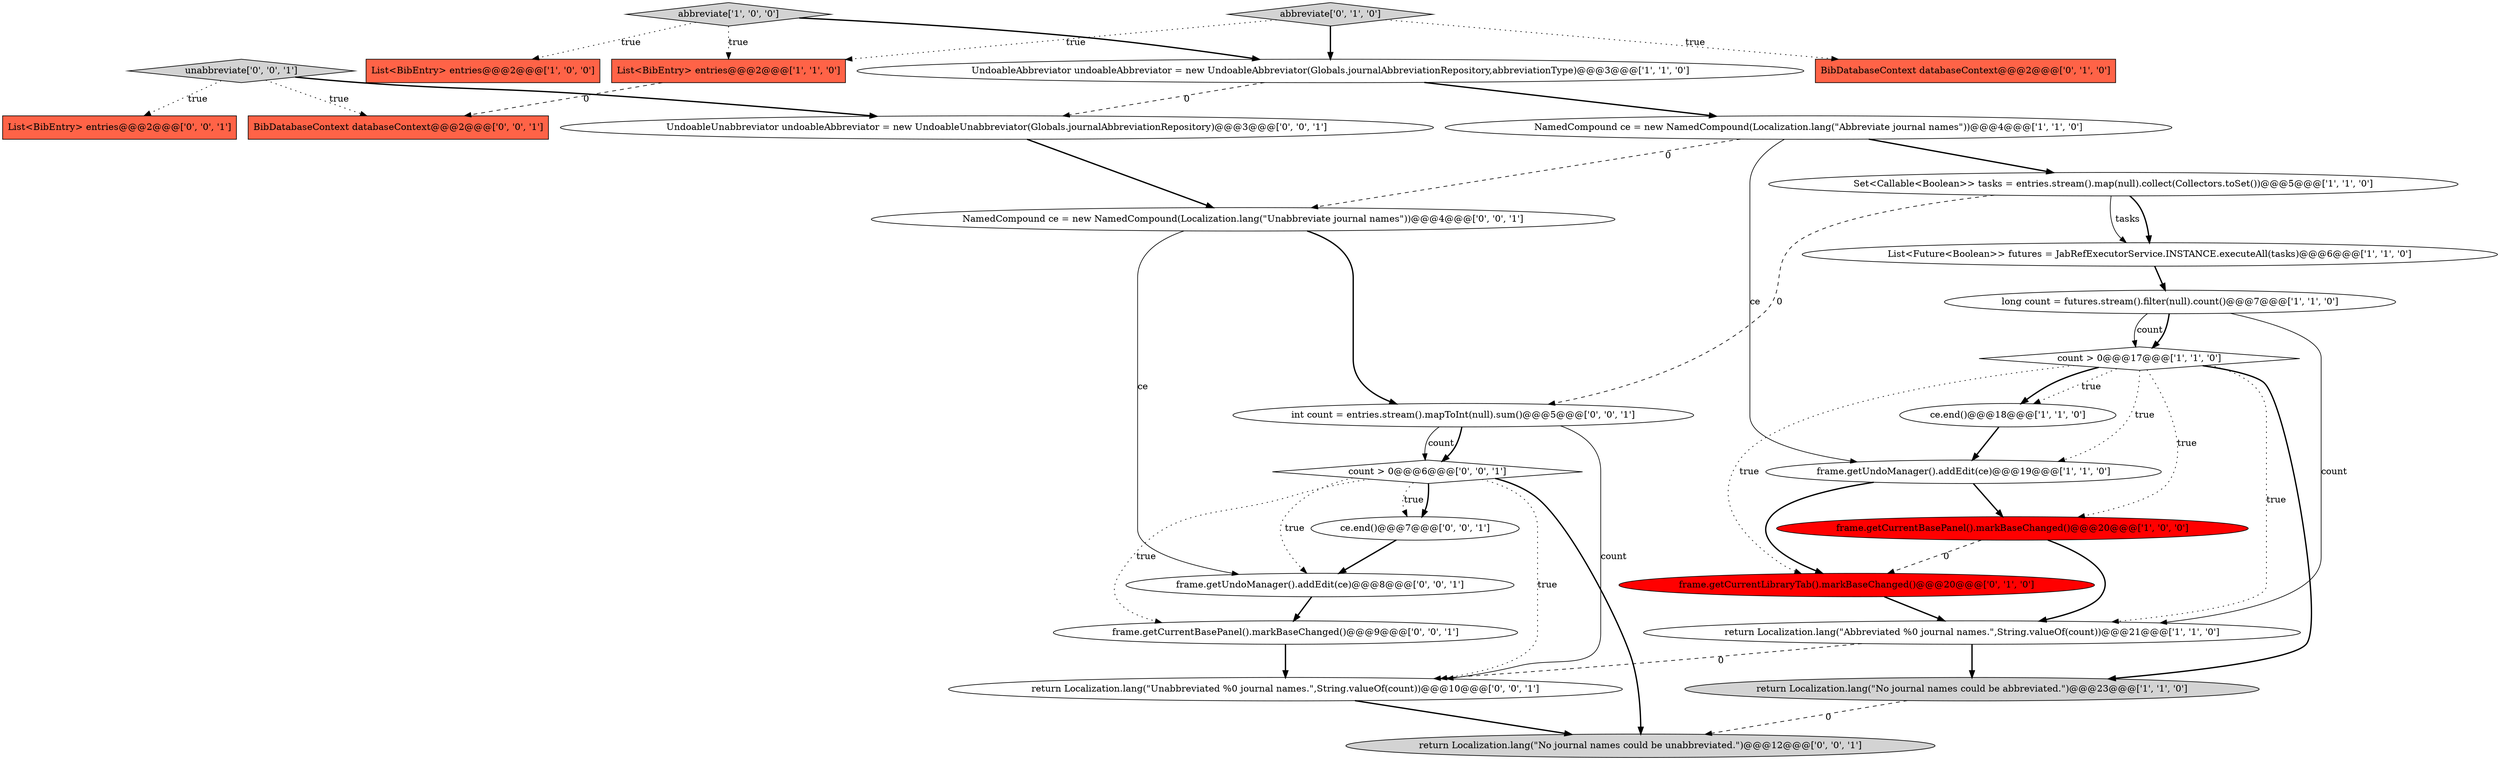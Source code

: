 digraph {
13 [style = filled, label = "List<Future<Boolean>> futures = JabRefExecutorService.INSTANCE.executeAll(tasks)@@@6@@@['1', '1', '0']", fillcolor = white, shape = ellipse image = "AAA0AAABBB1BBB"];
27 [style = filled, label = "NamedCompound ce = new NamedCompound(Localization.lang(\"Unabbreviate journal names\"))@@@4@@@['0', '0', '1']", fillcolor = white, shape = ellipse image = "AAA0AAABBB3BBB"];
26 [style = filled, label = "UndoableUnabbreviator undoableAbbreviator = new UndoableUnabbreviator(Globals.journalAbbreviationRepository)@@@3@@@['0', '0', '1']", fillcolor = white, shape = ellipse image = "AAA0AAABBB3BBB"];
21 [style = filled, label = "count > 0@@@6@@@['0', '0', '1']", fillcolor = white, shape = diamond image = "AAA0AAABBB3BBB"];
5 [style = filled, label = "frame.getCurrentBasePanel().markBaseChanged()@@@20@@@['1', '0', '0']", fillcolor = red, shape = ellipse image = "AAA1AAABBB1BBB"];
20 [style = filled, label = "return Localization.lang(\"Unabbreviated %0 journal names.\",String.valueOf(count))@@@10@@@['0', '0', '1']", fillcolor = white, shape = ellipse image = "AAA0AAABBB3BBB"];
10 [style = filled, label = "abbreviate['1', '0', '0']", fillcolor = lightgray, shape = diamond image = "AAA0AAABBB1BBB"];
22 [style = filled, label = "List<BibEntry> entries@@@2@@@['0', '0', '1']", fillcolor = tomato, shape = box image = "AAA0AAABBB3BBB"];
8 [style = filled, label = "UndoableAbbreviator undoableAbbreviator = new UndoableAbbreviator(Globals.journalAbbreviationRepository,abbreviationType)@@@3@@@['1', '1', '0']", fillcolor = white, shape = ellipse image = "AAA0AAABBB1BBB"];
16 [style = filled, label = "abbreviate['0', '1', '0']", fillcolor = lightgray, shape = diamond image = "AAA0AAABBB2BBB"];
6 [style = filled, label = "return Localization.lang(\"Abbreviated %0 journal names.\",String.valueOf(count))@@@21@@@['1', '1', '0']", fillcolor = white, shape = ellipse image = "AAA0AAABBB1BBB"];
2 [style = filled, label = "Set<Callable<Boolean>> tasks = entries.stream().map(null).collect(Collectors.toSet())@@@5@@@['1', '1', '0']", fillcolor = white, shape = ellipse image = "AAA0AAABBB1BBB"];
7 [style = filled, label = "frame.getUndoManager().addEdit(ce)@@@19@@@['1', '1', '0']", fillcolor = white, shape = ellipse image = "AAA0AAABBB1BBB"];
19 [style = filled, label = "ce.end()@@@7@@@['0', '0', '1']", fillcolor = white, shape = ellipse image = "AAA0AAABBB3BBB"];
0 [style = filled, label = "NamedCompound ce = new NamedCompound(Localization.lang(\"Abbreviate journal names\"))@@@4@@@['1', '1', '0']", fillcolor = white, shape = ellipse image = "AAA0AAABBB1BBB"];
4 [style = filled, label = "long count = futures.stream().filter(null).count()@@@7@@@['1', '1', '0']", fillcolor = white, shape = ellipse image = "AAA0AAABBB1BBB"];
25 [style = filled, label = "BibDatabaseContext databaseContext@@@2@@@['0', '0', '1']", fillcolor = tomato, shape = box image = "AAA0AAABBB3BBB"];
3 [style = filled, label = "ce.end()@@@18@@@['1', '1', '0']", fillcolor = white, shape = ellipse image = "AAA0AAABBB1BBB"];
18 [style = filled, label = "return Localization.lang(\"No journal names could be unabbreviated.\")@@@12@@@['0', '0', '1']", fillcolor = lightgray, shape = ellipse image = "AAA0AAABBB3BBB"];
14 [style = filled, label = "frame.getCurrentLibraryTab().markBaseChanged()@@@20@@@['0', '1', '0']", fillcolor = red, shape = ellipse image = "AAA1AAABBB2BBB"];
17 [style = filled, label = "frame.getUndoManager().addEdit(ce)@@@8@@@['0', '0', '1']", fillcolor = white, shape = ellipse image = "AAA0AAABBB3BBB"];
15 [style = filled, label = "BibDatabaseContext databaseContext@@@2@@@['0', '1', '0']", fillcolor = tomato, shape = box image = "AAA0AAABBB2BBB"];
23 [style = filled, label = "int count = entries.stream().mapToInt(null).sum()@@@5@@@['0', '0', '1']", fillcolor = white, shape = ellipse image = "AAA0AAABBB3BBB"];
24 [style = filled, label = "unabbreviate['0', '0', '1']", fillcolor = lightgray, shape = diamond image = "AAA0AAABBB3BBB"];
28 [style = filled, label = "frame.getCurrentBasePanel().markBaseChanged()@@@9@@@['0', '0', '1']", fillcolor = white, shape = ellipse image = "AAA0AAABBB3BBB"];
12 [style = filled, label = "List<BibEntry> entries@@@2@@@['1', '1', '0']", fillcolor = tomato, shape = box image = "AAA0AAABBB1BBB"];
1 [style = filled, label = "return Localization.lang(\"No journal names could be abbreviated.\")@@@23@@@['1', '1', '0']", fillcolor = lightgray, shape = ellipse image = "AAA0AAABBB1BBB"];
9 [style = filled, label = "List<BibEntry> entries@@@2@@@['1', '0', '0']", fillcolor = tomato, shape = box image = "AAA0AAABBB1BBB"];
11 [style = filled, label = "count > 0@@@17@@@['1', '1', '0']", fillcolor = white, shape = diamond image = "AAA0AAABBB1BBB"];
2->23 [style = dashed, label="0"];
11->7 [style = dotted, label="true"];
10->12 [style = dotted, label="true"];
5->14 [style = dashed, label="0"];
16->12 [style = dotted, label="true"];
21->20 [style = dotted, label="true"];
21->19 [style = bold, label=""];
16->8 [style = bold, label=""];
28->20 [style = bold, label=""];
11->1 [style = bold, label=""];
24->25 [style = dotted, label="true"];
6->20 [style = dashed, label="0"];
27->17 [style = solid, label="ce"];
0->2 [style = bold, label=""];
11->14 [style = dotted, label="true"];
11->5 [style = dotted, label="true"];
21->17 [style = dotted, label="true"];
1->18 [style = dashed, label="0"];
19->17 [style = bold, label=""];
4->11 [style = solid, label="count"];
0->27 [style = dashed, label="0"];
10->9 [style = dotted, label="true"];
2->13 [style = solid, label="tasks"];
21->28 [style = dotted, label="true"];
21->18 [style = bold, label=""];
2->13 [style = bold, label=""];
7->14 [style = bold, label=""];
23->21 [style = solid, label="count"];
8->0 [style = bold, label=""];
20->18 [style = bold, label=""];
6->1 [style = bold, label=""];
24->26 [style = bold, label=""];
26->27 [style = bold, label=""];
7->5 [style = bold, label=""];
17->28 [style = bold, label=""];
12->25 [style = dashed, label="0"];
5->6 [style = bold, label=""];
10->8 [style = bold, label=""];
23->21 [style = bold, label=""];
3->7 [style = bold, label=""];
11->3 [style = bold, label=""];
11->6 [style = dotted, label="true"];
24->22 [style = dotted, label="true"];
21->19 [style = dotted, label="true"];
27->23 [style = bold, label=""];
23->20 [style = solid, label="count"];
4->11 [style = bold, label=""];
4->6 [style = solid, label="count"];
11->3 [style = dotted, label="true"];
8->26 [style = dashed, label="0"];
14->6 [style = bold, label=""];
16->15 [style = dotted, label="true"];
13->4 [style = bold, label=""];
0->7 [style = solid, label="ce"];
}
